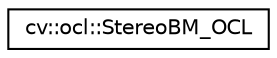digraph "Graphical Class Hierarchy"
{
 // LATEX_PDF_SIZE
  edge [fontname="Helvetica",fontsize="10",labelfontname="Helvetica",labelfontsize="10"];
  node [fontname="Helvetica",fontsize="10",shape=record];
  rankdir="LR";
  Node0 [label="cv::ocl::StereoBM_OCL",height=0.2,width=0.4,color="black", fillcolor="white", style="filled",URL="$classcv_1_1ocl_1_1_stereo_b_m___o_c_l.html",tooltip=" "];
}
